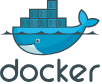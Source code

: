 <mxfile version="22.0.6" type="github">
  <diagram name="Page-1" id="9NMVwhv2yWC93qOliZIX">
    <mxGraphModel dx="2070" dy="1146" grid="1" gridSize="10" guides="1" tooltips="1" connect="1" arrows="1" fold="1" page="1" pageScale="1" pageWidth="850" pageHeight="1100" math="0" shadow="0">
      <root>
        <mxCell id="0" />
        <mxCell id="1" parent="0" />
        <mxCell id="DC7B8lo4nYRy8wKRlfAp-2" value="" style="image;sketch=0;aspect=fixed;html=1;points=[];align=center;fontSize=12;image=img/lib/mscae/Docker.svg;" vertex="1" parent="1">
          <mxGeometry x="170" y="200" width="50" height="41" as="geometry" />
        </mxCell>
      </root>
    </mxGraphModel>
  </diagram>
</mxfile>
